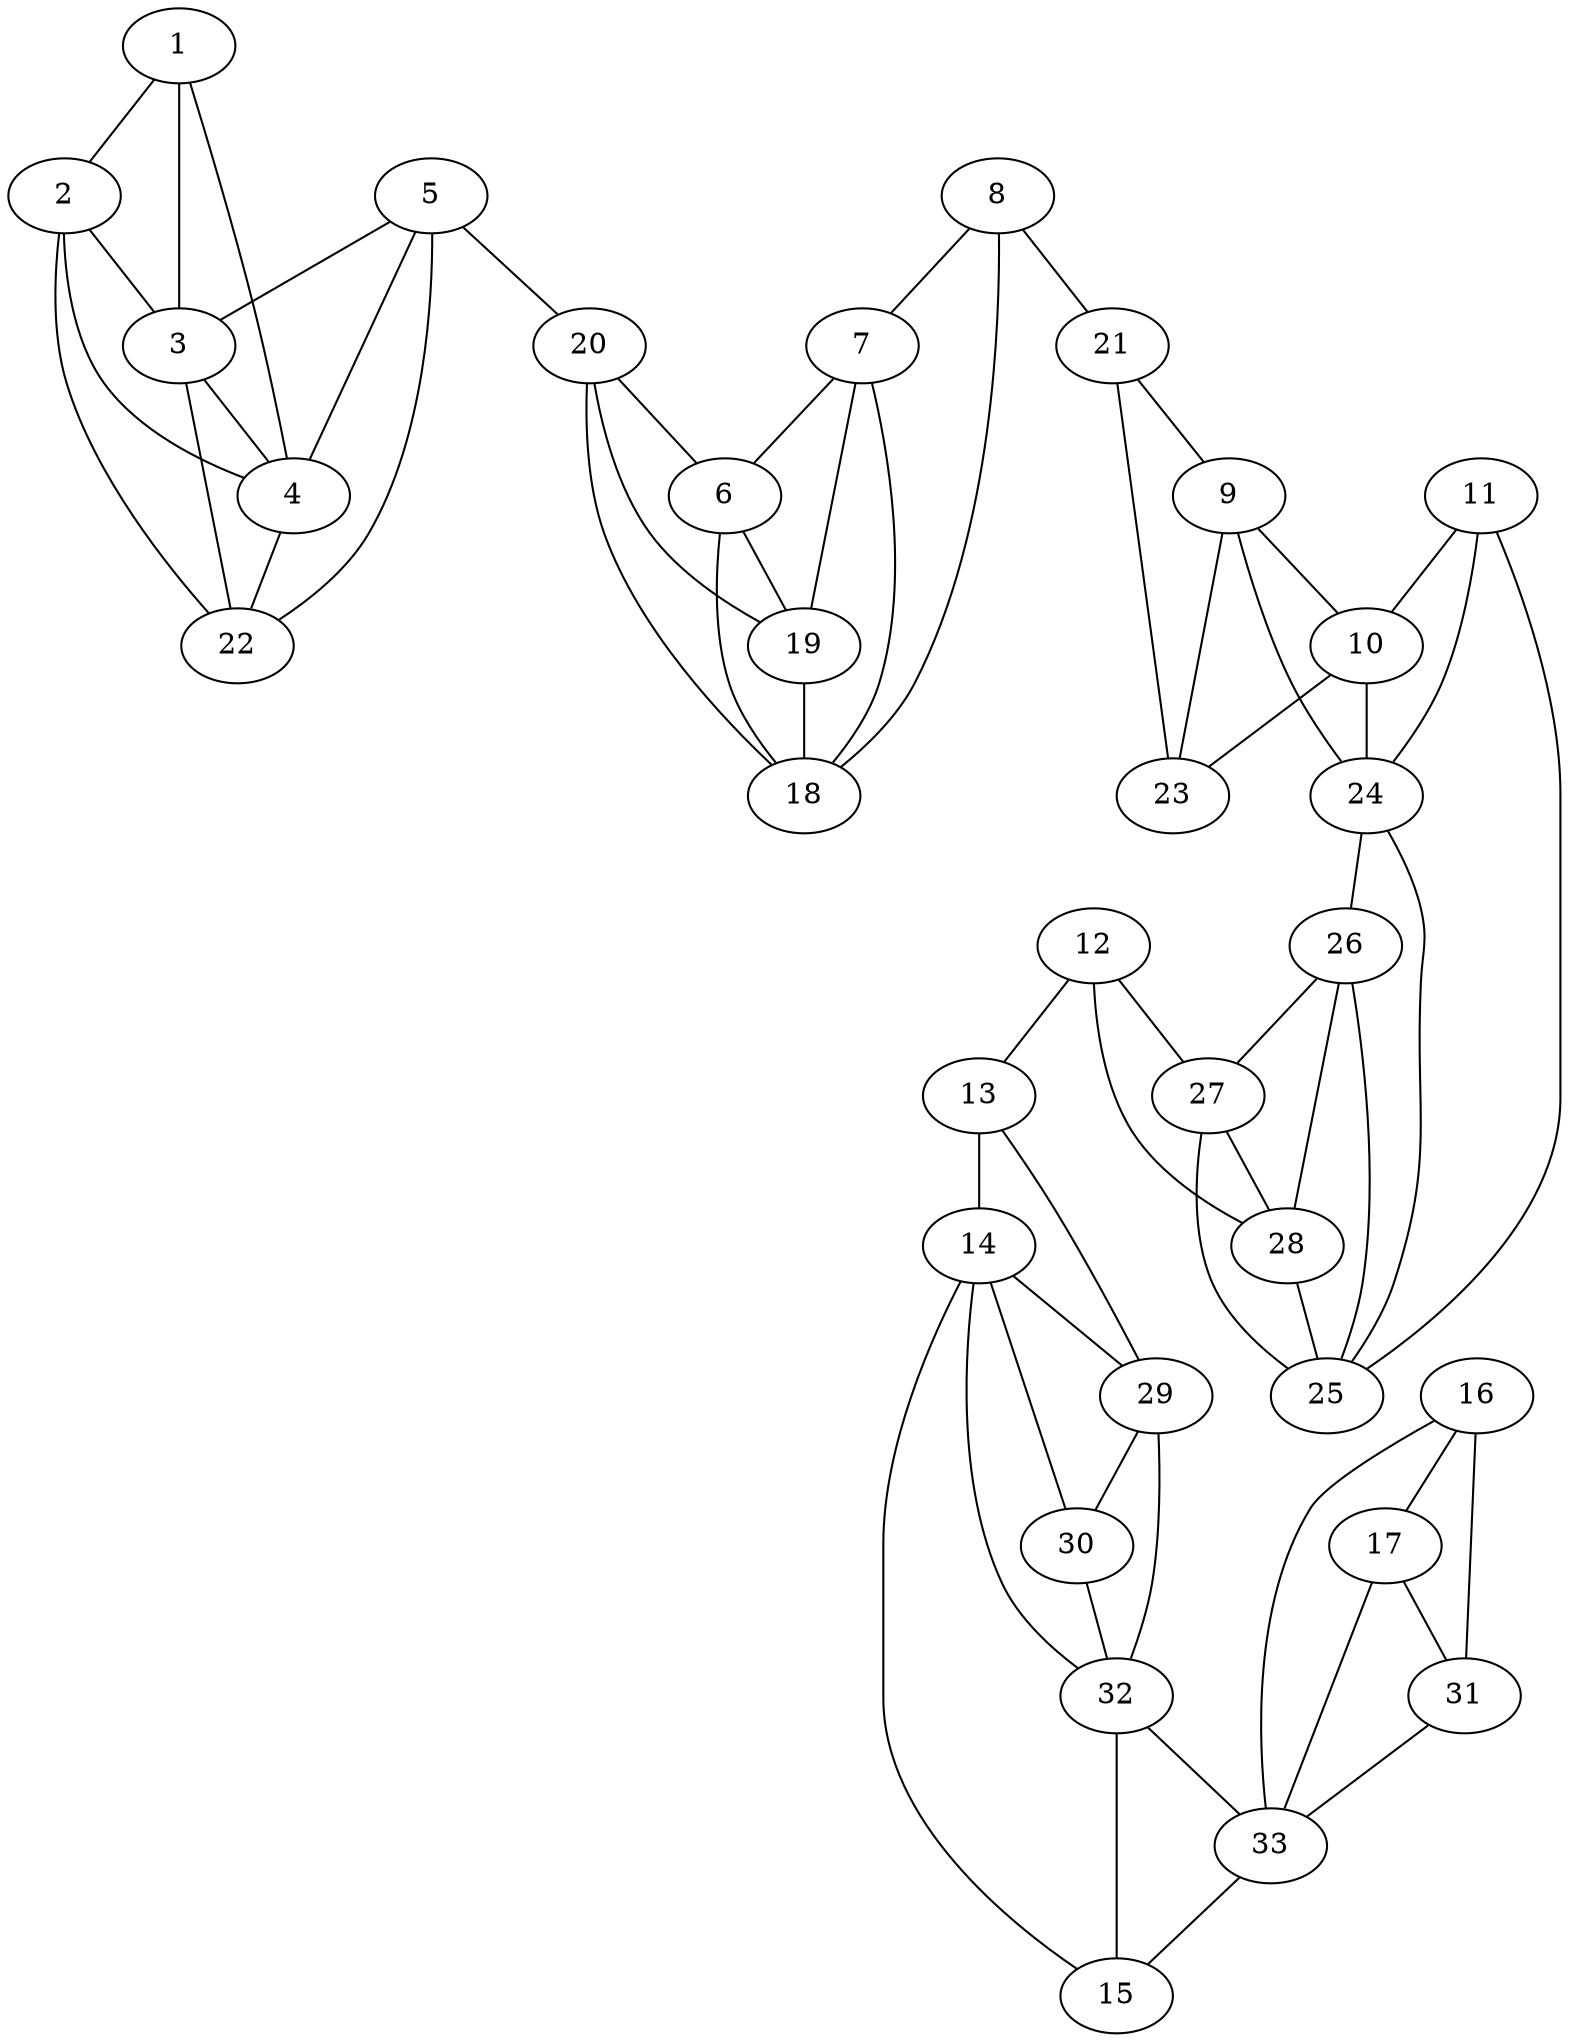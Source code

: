 graph pdb1jbw {
	1	 [aaLength=10,
		sequence=NYTETVAYIH,
		type=0];
	2	 [aaLength=11,
		sequence=HRRILTLLHAL,
		type=0];
	1 -- 2	 [distance0="28.36965",
		frequency=1,
		type0=1];
	3	 [aaLength=1,
		sequence=G,
		type=0];
	1 -- 3	 [distance0="35.13553",
		frequency=1,
		type0=2];
	4	 [aaLength=5,
		sequence=NPQQQ,
		type=0];
	1 -- 4	 [distance0="38.45071",
		frequency=1,
		type0=3];
	2 -- 3	 [distance0="13.47542",
		distance1="0.0",
		frequency=2,
		type0=1,
		type1=5];
	2 -- 4	 [distance0="16.98412",
		frequency=1,
		type0=2];
	22	 [aaLength=5,
		sequence=YIHVT,
		type=1];
	2 -- 22	 [distance0="21.75592",
		frequency=1,
		type0=3];
	3 -- 4	 [distance0="6.210066",
		distance1="0.0",
		frequency=2,
		type0=1,
		type1=5];
	4 -- 22	 [distance0="15.56812",
		distance1="2.0",
		frequency=2,
		type0=2,
		type1=4];
	5	 [aaLength=16,
		sequence=GKGSAANAIAHVLEAS,
		type=0];
	5 -- 3	 [distance0="26.57377",
		frequency=1,
		type0=2];
	5 -- 4	 [distance0="22.43986",
		frequency=1,
		type0=1];
	20	 [aaLength=4,
		sequence=VGLY,
		type=1];
	5 -- 20	 [distance0="3.0",
		frequency=1,
		type0=4];
	5 -- 22	 [distance0="27.43642",
		frequency=1,
		type0=3];
	6	 [aaLength=4,
		sequence=RFNE,
		type=0];
	18	 [aaLength=2,
		sequence=EP,
		type=1];
	6 -- 18	 [distance0="14.70586",
		frequency=1,
		type0=2];
	19	 [aaLength=3,
		sequence=IMI,
		type=1];
	6 -- 19	 [distance0="11.88538",
		distance1="1.0",
		frequency=2,
		type0=1,
		type1=4];
	7	 [aaLength=23,
		sequence=PDAALVNAVAFVRAALERLQQQQ,
		type=0];
	7 -- 6	 [distance0="16.07931",
		frequency=1,
		type0=3];
	7 -- 18	 [distance0="3.314403",
		frequency=1,
		type0=1];
	7 -- 19	 [distance0="8.123131",
		frequency=1,
		type0=2];
	8	 [aaLength=17,
		sequence=TEFEFITALAYWYFRQR,
		type=0];
	8 -- 7	 [distance0="28.55156",
		frequency=1,
		type0=2];
	21	 [aaLength=5,
		sequence=VAVIE,
		type=1];
	8 -- 21	 [distance0="20.9024",
		distance1="3.0",
		frequency=2,
		type0=1,
		type1=4];
	8 -- 18	 [distance0="31.58972",
		frequency=1,
		type0=3];
	9	 [aaLength=6,
		sequence=HQKLLG,
		type=0];
	10	 [aaLength=8,
		sequence=TITAIAKH,
		type=0];
	9 -- 10	 [distance0="13.00883",
		distance1="1.0",
		frequency=2,
		type0=1,
		type1=4];
	23	 [aaLength=4,
		sequence=VSVL,
		type=1];
	10 -- 23	 [distance0="31.08161",
		frequency=1,
		type0=3];
	24	 [aaLength=3,
		sequence=VVT,
		type=1];
	10 -- 24	 [distance0="10.0",
		frequency=1,
		type0=4];
	11	 [aaLength=16,
		sequence=VPDAAAVVAAKVATTG,
		type=0];
	11 -- 10	 [distance0="26.00727",
		frequency=1,
		type0=1];
	11 -- 24	 [distance0="32.50476",
		frequency=1,
		type0=2];
	25	 [aaLength=3,
		sequence=WLR,
		type=1];
	11 -- 25	 [distance0="36.66824",
		distance1="2.0",
		frequency=2,
		type0=3,
		type1=4];
	12	 [aaLength=21,
		sequence=DYQQRNMAIAIQTAKVYAKQT,
		type=0];
	13	 [aaLength=11,
		sequence=TPQNIRQGLAA,
		type=0];
	12 -- 13	 [distance0="26.79893",
		distance1="4.0",
		frequency=2,
		type0=1,
		type1=4];
	27	 [aaLength=7,
		sequence=QRFTYED,
		type=1];
	12 -- 27	 [distance0="38.52135",
		frequency=1,
		type0=3];
	28	 [aaLength=8,
		sequence=GRISDLEV,
		type=1];
	12 -- 28	 [distance0="34.45134",
		frequency=1,
		type0=2];
	14	 [aaLength=16,
		sequence=NPDGINGLITALKQLF,
		type=0];
	13 -- 14	 [distance0="36.50919",
		frequency=1,
		type0=2];
	29	 [aaLength=4,
		sequence=EKIS,
		type=1];
	13 -- 29	 [distance0="40.73462",
		distance1="7.0",
		frequency=2,
		type0=3,
		type1=4];
	14 -- 29	 [distance0="26.76082",
		frequency=1,
		type0=2];
	30	 [aaLength=4,
		sequence=IVID,
		type=1];
	14 -- 30	 [distance0="23.24094",
		frequency=1,
		type0=1];
	32	 [aaLength=5,
		sequence=TVIAG,
		type=1];
	14 -- 32	 [distance0="29.85199",
		distance1="4.0",
		frequency=2,
		type0=3,
		type1=4];
	15	 [aaLength=13,
		sequence=DYAAMADRLTAAF,
		type=0];
	15 -- 14	 [distance0="31.38609",
		frequency=1,
		type0=3];
	15 -- 32	 [distance0="19.46432",
		frequency=1,
		type0=1];
	16	 [aaLength=13,
		sequence=SWQEALAASLNDV,
		type=0];
	17	 [aaLength=13,
		sequence=SLYLASAVRQTLL,
		type=0];
	16 -- 17	 [distance0="22.63462",
		frequency=1,
		type0=1];
	31	 [aaLength=5,
		sequence=IVITG,
		type=1];
	16 -- 31	 [distance0="23.9089",
		distance1="4.0",
		frequency=2,
		type0=2,
		type1=4];
	33	 [aaLength=4,
		sequence=TVYL,
		type=1];
	16 -- 33	 [distance0="33.52067",
		frequency=1,
		type0=3];
	17 -- 31	 [distance0="12.94817",
		frequency=1,
		type0=1];
	17 -- 33	 [distance0="52.37991",
		frequency=1,
		type0=3];
	19 -- 18	 [distance0="5.0",
		distance1="2.0",
		frequency=2,
		type0=1,
		type1=4];
	20 -- 6	 [distance0="14.70586",
		distance1="6.0",
		frequency=2,
		type0=1,
		type1=4];
	20 -- 18	 [distance0="20.0",
		frequency=1,
		type0=3];
	20 -- 19	 [distance0="15.0",
		frequency=1,
		type0=2];
	21 -- 23	 [distance0="21.0",
		distance1="16.0",
		frequency=2,
		type0=2,
		type1=4];
	21 -- 9	 [distance0="35.19704",
		frequency=1,
		type0=3];
	22 -- 3	 [distance0="11.35355",
		frequency=1,
		type0=1];
	23 -- 9	 [distance0="19.43789",
		distance1="6.0",
		frequency=2,
		type0=1,
		type1=4];
	24 -- 9	 [distance0="30.04716",
		frequency=1,
		type0=2];
	24 -- 25	 [distance0="24.0",
		frequency=1,
		type0=1];
	26	 [aaLength=8,
		sequence=FSVPKAKL,
		type=1];
	24 -- 26	 [distance0="31.0",
		frequency=1,
		type0=3];
	25 -- 26	 [distance0="7.0",
		distance1="4.0",
		frequency=2,
		type0=1,
		type1=4];
	25 -- 27	 [distance0="19.0",
		frequency=1,
		type0=2];
	26 -- 27	 [distance0="12.0",
		distance1="4.0",
		frequency=2,
		type0=2,
		type1=4];
	27 -- 28	 [distance0="9.0",
		distance1="2.0",
		frequency=2,
		type0=1,
		type1=4];
	28 -- 25	 [distance0="28.0",
		frequency=1,
		type0=3];
	28 -- 26	 [distance0="21.0",
		frequency=1,
		type0=2];
	29 -- 30	 [distance0="8.0",
		distance1="4.0",
		frequency=2,
		type0=1,
		type1=4];
	29 -- 32	 [distance0="35.0",
		frequency=1,
		type0=3];
	30 -- 32	 [distance0="27.0",
		frequency=1,
		type0=3];
	31 -- 33	 [distance0="46.0",
		frequency=1,
		type0=3];
	32 -- 33	 [distance0="24.0",
		frequency=1,
		type0=2];
	33 -- 15	 [distance0="21.79127",
		frequency=1,
		type0=1];
}
